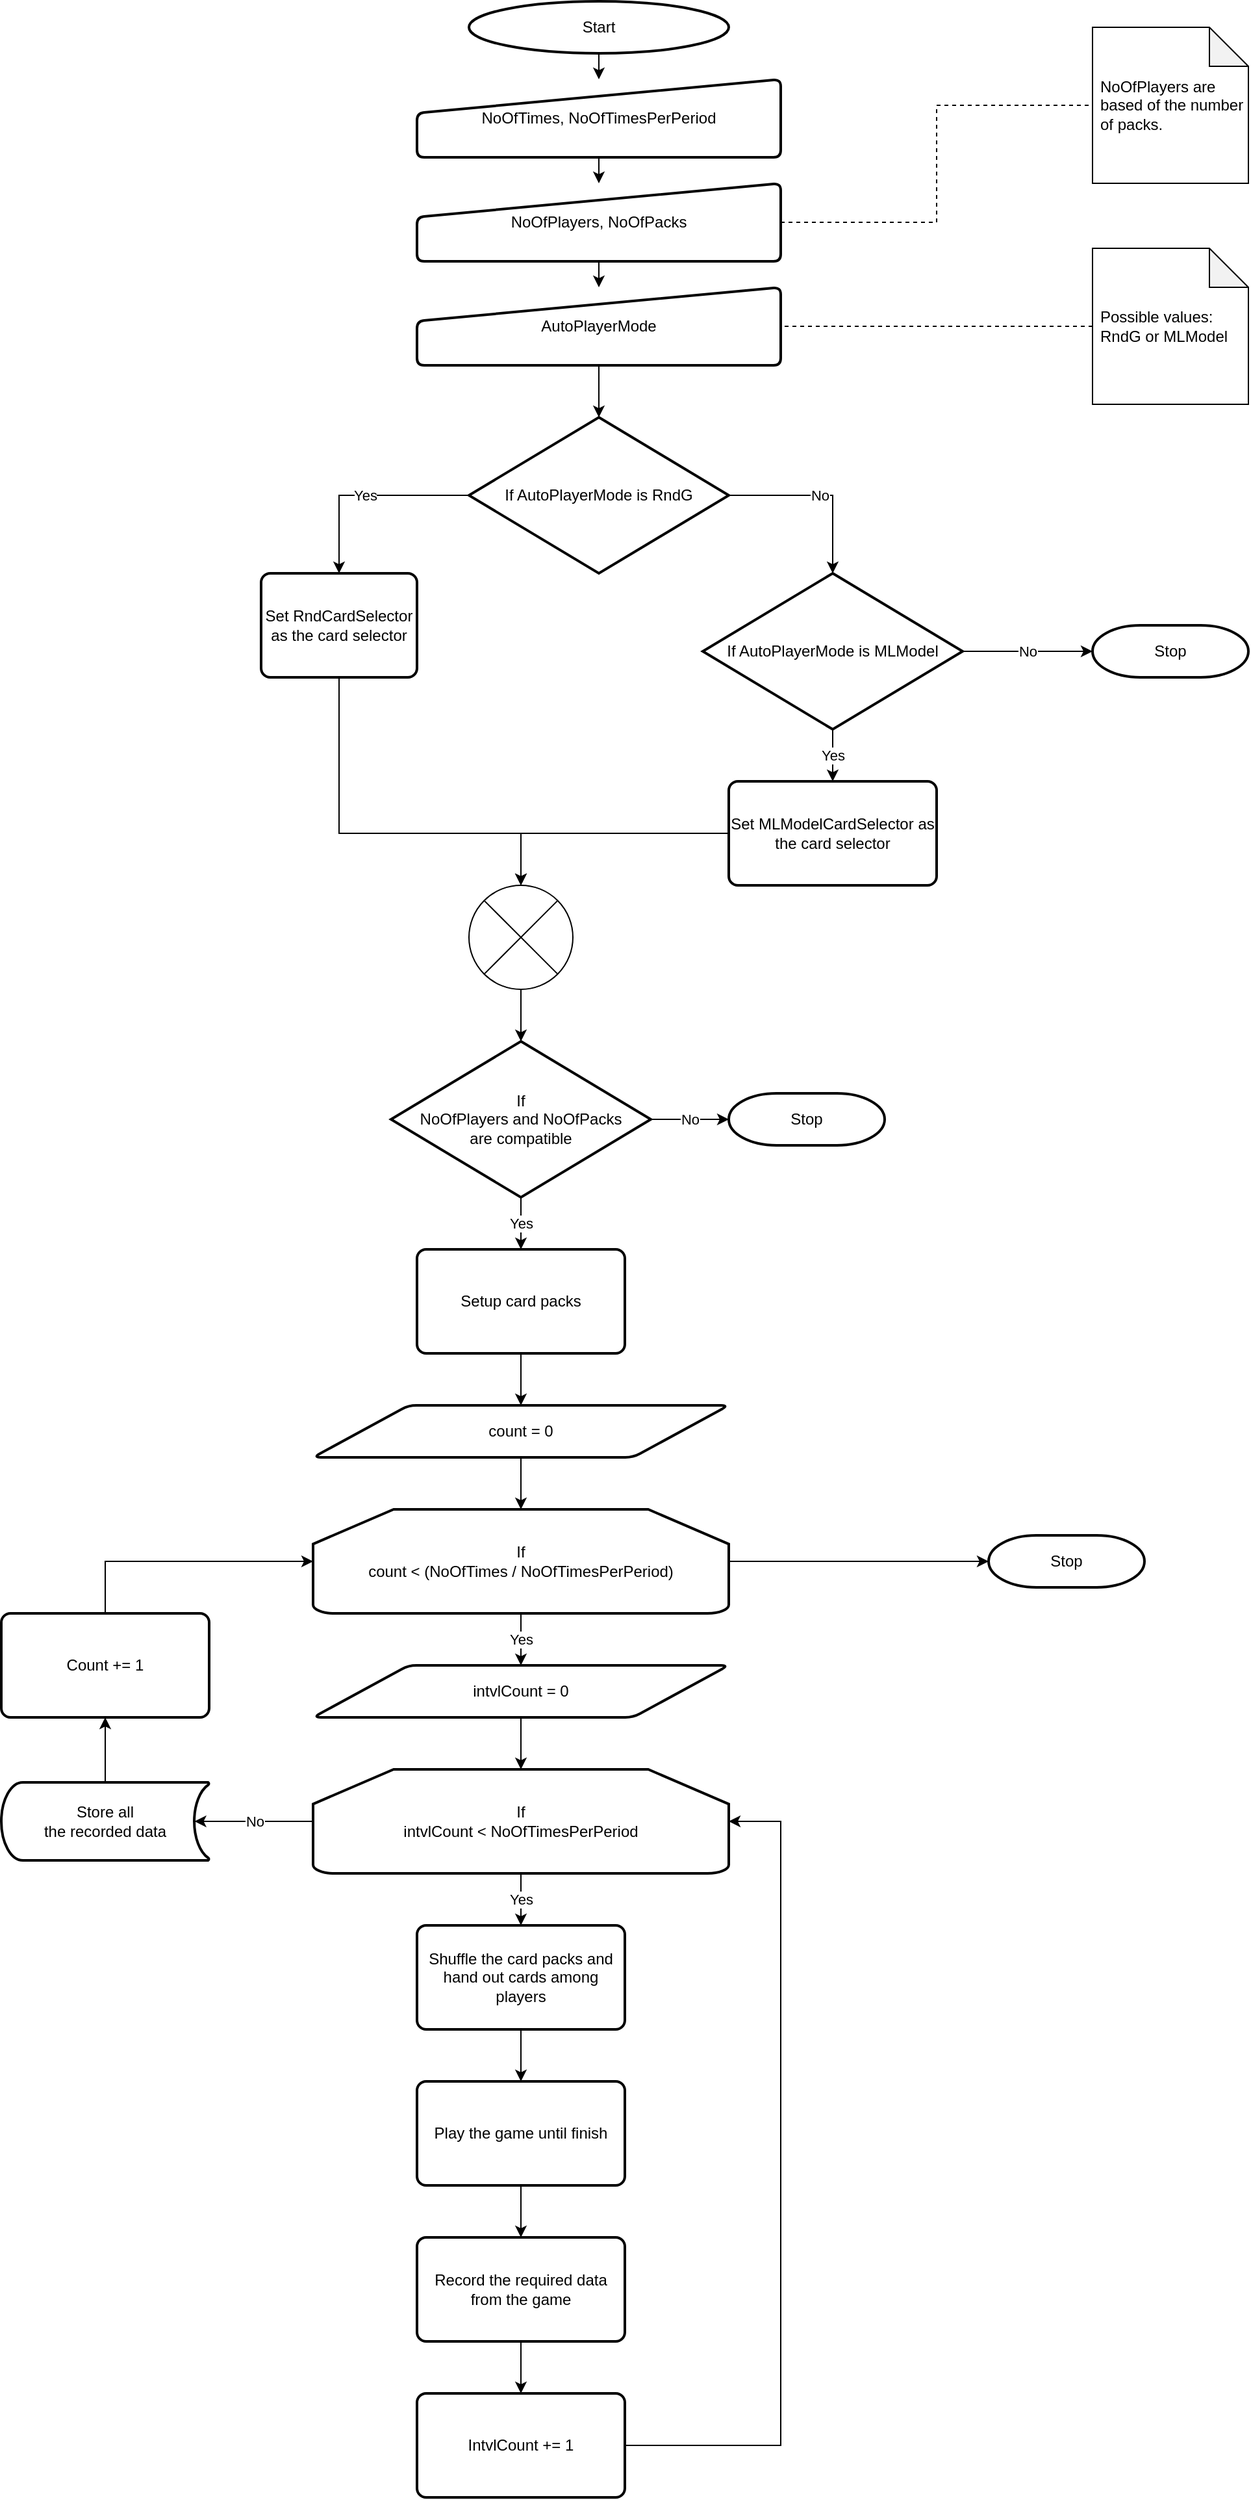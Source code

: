 <mxfile version="13.6.2" type="device" pages="3"><diagram id="rg4-JOsAOR8wdzQpw3sh" name="Page-1"><mxGraphModel dx="1718" dy="550" grid="1" gridSize="10" guides="1" tooltips="1" connect="1" arrows="1" fold="1" page="1" pageScale="1" pageWidth="850" pageHeight="1100" math="0" shadow="0"><root><mxCell id="0"/><mxCell id="1" parent="0"/><mxCell id="mirF6EbM2G1z0gTQCu9c-3" style="edgeStyle=orthogonalEdgeStyle;rounded=0;orthogonalLoop=1;jettySize=auto;html=1;exitX=0.5;exitY=1;exitDx=0;exitDy=0;exitPerimeter=0;entryX=0.5;entryY=0;entryDx=0;entryDy=0;" parent="1" source="mirF6EbM2G1z0gTQCu9c-1" target="TNat1JZJNpnymY-zgQLY-14" edge="1"><mxGeometry relative="1" as="geometry"><mxPoint x="300" y="120" as="targetPoint"/></mxGeometry></mxCell><mxCell id="mirF6EbM2G1z0gTQCu9c-1" value="Start" style="strokeWidth=2;html=1;shape=mxgraph.flowchart.start_1;whiteSpace=wrap;" parent="1" vertex="1"><mxGeometry x="200" y="40" width="200" height="40" as="geometry"/></mxCell><mxCell id="mirF6EbM2G1z0gTQCu9c-11" style="edgeStyle=orthogonalEdgeStyle;rounded=0;orthogonalLoop=1;jettySize=auto;html=1;exitX=0.5;exitY=1;exitDx=0;exitDy=0;entryX=0.5;entryY=0;entryDx=0;entryDy=0;startArrow=none;startFill=0;endArrow=classic;endFill=1;" parent="1" source="TNat1JZJNpnymY-zgQLY-14" target="TNat1JZJNpnymY-zgQLY-16" edge="1"><mxGeometry relative="1" as="geometry"><mxPoint x="300" y="160" as="sourcePoint"/><mxPoint x="300" y="200" as="targetPoint"/></mxGeometry></mxCell><mxCell id="mirF6EbM2G1z0gTQCu9c-9" style="edgeStyle=orthogonalEdgeStyle;rounded=0;orthogonalLoop=1;jettySize=auto;html=1;exitX=0.5;exitY=1;exitDx=0;exitDy=0;entryX=0.5;entryY=0;entryDx=0;entryDy=0;entryPerimeter=0;endArrow=classic;endFill=1;startArrow=none;startFill=0;" parent="1" source="TNat1JZJNpnymY-zgQLY-17" target="mirF6EbM2G1z0gTQCu9c-8" edge="1"><mxGeometry relative="1" as="geometry"><mxPoint x="300" y="320" as="sourcePoint"/></mxGeometry></mxCell><mxCell id="mirF6EbM2G1z0gTQCu9c-7" style="edgeStyle=orthogonalEdgeStyle;rounded=0;orthogonalLoop=1;jettySize=auto;html=1;exitX=0;exitY=0.5;exitDx=0;exitDy=0;exitPerimeter=0;dashed=1;endArrow=none;endFill=0;entryX=1;entryY=0.5;entryDx=0;entryDy=0;" parent="1" source="mirF6EbM2G1z0gTQCu9c-6" target="TNat1JZJNpnymY-zgQLY-17" edge="1"><mxGeometry relative="1" as="geometry"><mxPoint x="520" y="330" as="targetPoint"/></mxGeometry></mxCell><mxCell id="mirF6EbM2G1z0gTQCu9c-6" value="Possible values: RndG or MLModel" style="shape=note;whiteSpace=wrap;html=1;backgroundOutline=1;darkOpacity=0.05;align=left;spacingLeft=4;" parent="1" vertex="1"><mxGeometry x="680" y="230" width="120" height="120" as="geometry"/></mxCell><mxCell id="mirF6EbM2G1z0gTQCu9c-16" value="Yes" style="edgeStyle=orthogonalEdgeStyle;rounded=0;orthogonalLoop=1;jettySize=auto;html=1;exitX=0;exitY=0.5;exitDx=0;exitDy=0;exitPerimeter=0;entryX=0.5;entryY=0;entryDx=0;entryDy=0;startArrow=none;startFill=0;endArrow=classic;endFill=1;" parent="1" source="mirF6EbM2G1z0gTQCu9c-8" target="mirF6EbM2G1z0gTQCu9c-15" edge="1"><mxGeometry relative="1" as="geometry"/></mxCell><mxCell id="mirF6EbM2G1z0gTQCu9c-18" value="No" style="edgeStyle=orthogonalEdgeStyle;rounded=0;orthogonalLoop=1;jettySize=auto;html=1;exitX=1;exitY=0.5;exitDx=0;exitDy=0;exitPerimeter=0;entryX=0.5;entryY=0;entryDx=0;entryDy=0;entryPerimeter=0;startArrow=none;startFill=0;endArrow=classic;endFill=1;" parent="1" source="mirF6EbM2G1z0gTQCu9c-8" target="mirF6EbM2G1z0gTQCu9c-17" edge="1"><mxGeometry relative="1" as="geometry"/></mxCell><mxCell id="mirF6EbM2G1z0gTQCu9c-8" value="If AutoPlayerMode is RndG" style="strokeWidth=2;html=1;shape=mxgraph.flowchart.decision;whiteSpace=wrap;align=center;" parent="1" vertex="1"><mxGeometry x="200" y="360" width="200" height="120" as="geometry"/></mxCell><mxCell id="mirF6EbM2G1z0gTQCu9c-12" style="edgeStyle=orthogonalEdgeStyle;rounded=0;orthogonalLoop=1;jettySize=auto;html=1;entryX=0.5;entryY=0;entryDx=0;entryDy=0;startArrow=none;startFill=0;endArrow=classic;endFill=1;exitX=0.5;exitY=1;exitDx=0;exitDy=0;" parent="1" source="TNat1JZJNpnymY-zgQLY-16" target="TNat1JZJNpnymY-zgQLY-17" edge="1"><mxGeometry relative="1" as="geometry"><mxPoint x="460" y="250" as="sourcePoint"/><mxPoint x="300" y="280" as="targetPoint"/></mxGeometry></mxCell><mxCell id="mirF6EbM2G1z0gTQCu9c-14" style="edgeStyle=orthogonalEdgeStyle;rounded=0;orthogonalLoop=1;jettySize=auto;html=1;entryX=0;entryY=0.5;entryDx=0;entryDy=0;entryPerimeter=0;startArrow=none;startFill=0;endArrow=none;endFill=0;dashed=1;exitX=1;exitY=0.5;exitDx=0;exitDy=0;" parent="1" source="TNat1JZJNpnymY-zgQLY-16" target="mirF6EbM2G1z0gTQCu9c-13" edge="1"><mxGeometry relative="1" as="geometry"><mxPoint x="550" y="170" as="sourcePoint"/></mxGeometry></mxCell><mxCell id="mirF6EbM2G1z0gTQCu9c-13" value="NoOfPlayers are based of the number of packs." style="shape=note;whiteSpace=wrap;html=1;backgroundOutline=1;darkOpacity=0.05;align=left;spacingLeft=4;" parent="1" vertex="1"><mxGeometry x="680" y="60" width="120" height="120" as="geometry"/></mxCell><mxCell id="TNat1JZJNpnymY-zgQLY-3" style="edgeStyle=orthogonalEdgeStyle;rounded=0;orthogonalLoop=1;jettySize=auto;html=1;exitX=0.5;exitY=1;exitDx=0;exitDy=0;entryX=0.5;entryY=0;entryDx=0;entryDy=0;entryPerimeter=0;" edge="1" parent="1" source="mirF6EbM2G1z0gTQCu9c-15" target="mirF6EbM2G1z0gTQCu9c-23"><mxGeometry relative="1" as="geometry"><Array as="points"><mxPoint x="100" y="680"/><mxPoint x="240" y="680"/></Array></mxGeometry></mxCell><mxCell id="mirF6EbM2G1z0gTQCu9c-15" value="Set RndCardSelector as the card selector" style="rounded=1;whiteSpace=wrap;html=1;absoluteArcSize=1;arcSize=14;strokeWidth=2;align=center;" parent="1" vertex="1"><mxGeometry x="40" y="480" width="120" height="80" as="geometry"/></mxCell><mxCell id="mirF6EbM2G1z0gTQCu9c-20" value="No" style="edgeStyle=orthogonalEdgeStyle;rounded=0;orthogonalLoop=1;jettySize=auto;html=1;exitX=1;exitY=0.5;exitDx=0;exitDy=0;exitPerimeter=0;entryX=0;entryY=0.5;entryDx=0;entryDy=0;entryPerimeter=0;startArrow=none;startFill=0;endArrow=classic;endFill=1;" parent="1" source="mirF6EbM2G1z0gTQCu9c-17" target="mirF6EbM2G1z0gTQCu9c-19" edge="1"><mxGeometry relative="1" as="geometry"/></mxCell><mxCell id="mirF6EbM2G1z0gTQCu9c-22" value="Yes" style="edgeStyle=orthogonalEdgeStyle;rounded=0;orthogonalLoop=1;jettySize=auto;html=1;exitX=0.5;exitY=1;exitDx=0;exitDy=0;exitPerimeter=0;entryX=0.5;entryY=0;entryDx=0;entryDy=0;startArrow=none;startFill=0;endArrow=classic;endFill=1;" parent="1" source="mirF6EbM2G1z0gTQCu9c-17" target="mirF6EbM2G1z0gTQCu9c-21" edge="1"><mxGeometry relative="1" as="geometry"/></mxCell><mxCell id="mirF6EbM2G1z0gTQCu9c-17" value="If AutoPlayerMode is MLModel" style="strokeWidth=2;html=1;shape=mxgraph.flowchart.decision;whiteSpace=wrap;align=center;" parent="1" vertex="1"><mxGeometry x="380" y="480" width="200" height="120" as="geometry"/></mxCell><mxCell id="mirF6EbM2G1z0gTQCu9c-19" value="Stop" style="strokeWidth=2;html=1;shape=mxgraph.flowchart.terminator;whiteSpace=wrap;align=center;" parent="1" vertex="1"><mxGeometry x="680" y="520" width="120" height="40" as="geometry"/></mxCell><mxCell id="TNat1JZJNpnymY-zgQLY-5" style="edgeStyle=orthogonalEdgeStyle;rounded=0;orthogonalLoop=1;jettySize=auto;html=1;exitX=0;exitY=0.5;exitDx=0;exitDy=0;entryX=0.5;entryY=0;entryDx=0;entryDy=0;entryPerimeter=0;" edge="1" parent="1" source="mirF6EbM2G1z0gTQCu9c-21" target="mirF6EbM2G1z0gTQCu9c-23"><mxGeometry relative="1" as="geometry"/></mxCell><mxCell id="mirF6EbM2G1z0gTQCu9c-21" value="Set MLModelCardSelector as the card selector" style="rounded=1;whiteSpace=wrap;html=1;absoluteArcSize=1;arcSize=14;strokeWidth=2;align=center;" parent="1" vertex="1"><mxGeometry x="400" y="640" width="160" height="80" as="geometry"/></mxCell><mxCell id="TNat1JZJNpnymY-zgQLY-6" style="edgeStyle=orthogonalEdgeStyle;rounded=0;orthogonalLoop=1;jettySize=auto;html=1;exitX=0.5;exitY=1;exitDx=0;exitDy=0;exitPerimeter=0;entryX=0.5;entryY=0;entryDx=0;entryDy=0;entryPerimeter=0;" edge="1" parent="1" source="mirF6EbM2G1z0gTQCu9c-23" target="TNat1JZJNpnymY-zgQLY-2"><mxGeometry relative="1" as="geometry"/></mxCell><mxCell id="mirF6EbM2G1z0gTQCu9c-23" value="" style="verticalLabelPosition=bottom;verticalAlign=top;html=1;shape=mxgraph.flowchart.or;align=center;" parent="1" vertex="1"><mxGeometry x="200" y="720" width="80" height="80" as="geometry"/></mxCell><mxCell id="TNat1JZJNpnymY-zgQLY-8" value="No" style="edgeStyle=orthogonalEdgeStyle;rounded=0;orthogonalLoop=1;jettySize=auto;html=1;exitX=1;exitY=0.5;exitDx=0;exitDy=0;exitPerimeter=0;entryX=0;entryY=0.5;entryDx=0;entryDy=0;entryPerimeter=0;" edge="1" parent="1" source="TNat1JZJNpnymY-zgQLY-2" target="TNat1JZJNpnymY-zgQLY-7"><mxGeometry relative="1" as="geometry"/></mxCell><mxCell id="TNat1JZJNpnymY-zgQLY-10" value="Yes" style="edgeStyle=orthogonalEdgeStyle;rounded=0;orthogonalLoop=1;jettySize=auto;html=1;exitX=0.5;exitY=1;exitDx=0;exitDy=0;exitPerimeter=0;entryX=0.5;entryY=0;entryDx=0;entryDy=0;" edge="1" parent="1" source="TNat1JZJNpnymY-zgQLY-2" target="TNat1JZJNpnymY-zgQLY-9"><mxGeometry relative="1" as="geometry"/></mxCell><mxCell id="TNat1JZJNpnymY-zgQLY-2" value="If &lt;br&gt;NoOfPlayers and NoOfPacks &lt;br&gt;are compatible" style="strokeWidth=2;html=1;shape=mxgraph.flowchart.decision;whiteSpace=wrap;align=center;" vertex="1" parent="1"><mxGeometry x="140" y="840" width="200" height="120" as="geometry"/></mxCell><mxCell id="TNat1JZJNpnymY-zgQLY-7" value="Stop" style="strokeWidth=2;html=1;shape=mxgraph.flowchart.terminator;whiteSpace=wrap;align=center;" vertex="1" parent="1"><mxGeometry x="400" y="880" width="120" height="40" as="geometry"/></mxCell><mxCell id="TNat1JZJNpnymY-zgQLY-19" style="edgeStyle=orthogonalEdgeStyle;rounded=0;orthogonalLoop=1;jettySize=auto;html=1;exitX=0.5;exitY=1;exitDx=0;exitDy=0;entryX=0.5;entryY=0;entryDx=0;entryDy=0;" edge="1" parent="1" source="TNat1JZJNpnymY-zgQLY-9" target="TNat1JZJNpnymY-zgQLY-18"><mxGeometry relative="1" as="geometry"/></mxCell><mxCell id="TNat1JZJNpnymY-zgQLY-9" value="Setup card packs" style="rounded=1;whiteSpace=wrap;html=1;absoluteArcSize=1;arcSize=14;strokeWidth=2;align=center;" vertex="1" parent="1"><mxGeometry x="160" y="1000" width="160" height="80" as="geometry"/></mxCell><mxCell id="TNat1JZJNpnymY-zgQLY-23" value="Yes" style="edgeStyle=orthogonalEdgeStyle;rounded=0;orthogonalLoop=1;jettySize=auto;html=1;exitX=0.5;exitY=1;exitDx=0;exitDy=0;exitPerimeter=0;entryX=0.5;entryY=0;entryDx=0;entryDy=0;" edge="1" parent="1" source="TNat1JZJNpnymY-zgQLY-13" target="TNat1JZJNpnymY-zgQLY-21"><mxGeometry relative="1" as="geometry"/></mxCell><mxCell id="TNat1JZJNpnymY-zgQLY-41" style="edgeStyle=orthogonalEdgeStyle;rounded=0;orthogonalLoop=1;jettySize=auto;html=1;exitX=1;exitY=0.5;exitDx=0;exitDy=0;exitPerimeter=0;entryX=0;entryY=0.5;entryDx=0;entryDy=0;entryPerimeter=0;" edge="1" parent="1" source="TNat1JZJNpnymY-zgQLY-13" target="TNat1JZJNpnymY-zgQLY-40"><mxGeometry relative="1" as="geometry"/></mxCell><mxCell id="TNat1JZJNpnymY-zgQLY-13" value="If &lt;br&gt;count &amp;lt; (NoOfTimes / NoOfTimesPerPeriod)" style="strokeWidth=2;html=1;shape=mxgraph.flowchart.loop_limit;whiteSpace=wrap;align=center;" vertex="1" parent="1"><mxGeometry x="80" y="1200" width="320" height="80" as="geometry"/></mxCell><mxCell id="TNat1JZJNpnymY-zgQLY-14" value="&lt;span&gt;NoOfTimes, NoOfTimesPerPeriod&lt;/span&gt;" style="html=1;strokeWidth=2;shape=manualInput;whiteSpace=wrap;rounded=1;size=26;arcSize=11;align=center;" vertex="1" parent="1"><mxGeometry x="160" y="100" width="280" height="60" as="geometry"/></mxCell><mxCell id="TNat1JZJNpnymY-zgQLY-16" value="&lt;span&gt;NoOfPlayers, NoOfPacks&lt;/span&gt;" style="html=1;strokeWidth=2;shape=manualInput;whiteSpace=wrap;rounded=1;size=26;arcSize=11;align=center;" vertex="1" parent="1"><mxGeometry x="160" y="180" width="280" height="60" as="geometry"/></mxCell><mxCell id="TNat1JZJNpnymY-zgQLY-17" value="AutoPlayerMode" style="html=1;strokeWidth=2;shape=manualInput;whiteSpace=wrap;rounded=1;size=26;arcSize=11;align=center;" vertex="1" parent="1"><mxGeometry x="160" y="260" width="280" height="60" as="geometry"/></mxCell><mxCell id="TNat1JZJNpnymY-zgQLY-20" style="edgeStyle=orthogonalEdgeStyle;rounded=0;orthogonalLoop=1;jettySize=auto;html=1;exitX=0.5;exitY=1;exitDx=0;exitDy=0;entryX=0.5;entryY=0;entryDx=0;entryDy=0;entryPerimeter=0;" edge="1" parent="1" source="TNat1JZJNpnymY-zgQLY-18" target="TNat1JZJNpnymY-zgQLY-13"><mxGeometry relative="1" as="geometry"/></mxCell><mxCell id="TNat1JZJNpnymY-zgQLY-18" value="count = 0" style="shape=parallelogram;html=1;strokeWidth=2;perimeter=parallelogramPerimeter;whiteSpace=wrap;rounded=1;arcSize=12;size=0.23;align=center;" vertex="1" parent="1"><mxGeometry x="80" y="1120" width="320" height="40" as="geometry"/></mxCell><mxCell id="TNat1JZJNpnymY-zgQLY-25" style="edgeStyle=orthogonalEdgeStyle;rounded=0;orthogonalLoop=1;jettySize=auto;html=1;exitX=0.5;exitY=1;exitDx=0;exitDy=0;entryX=0.5;entryY=0;entryDx=0;entryDy=0;entryPerimeter=0;" edge="1" parent="1" source="TNat1JZJNpnymY-zgQLY-21" target="TNat1JZJNpnymY-zgQLY-24"><mxGeometry relative="1" as="geometry"/></mxCell><mxCell id="TNat1JZJNpnymY-zgQLY-21" value="intvlCount = 0" style="shape=parallelogram;html=1;strokeWidth=2;perimeter=parallelogramPerimeter;whiteSpace=wrap;rounded=1;arcSize=12;size=0.23;align=center;" vertex="1" parent="1"><mxGeometry x="80" y="1320" width="320" height="40" as="geometry"/></mxCell><mxCell id="TNat1JZJNpnymY-zgQLY-27" value="Yes" style="edgeStyle=orthogonalEdgeStyle;rounded=0;orthogonalLoop=1;jettySize=auto;html=1;exitX=0.5;exitY=1;exitDx=0;exitDy=0;exitPerimeter=0;entryX=0.5;entryY=0;entryDx=0;entryDy=0;" edge="1" parent="1" source="TNat1JZJNpnymY-zgQLY-24" target="TNat1JZJNpnymY-zgQLY-26"><mxGeometry relative="1" as="geometry"/></mxCell><mxCell id="TNat1JZJNpnymY-zgQLY-38" value="No" style="edgeStyle=orthogonalEdgeStyle;rounded=0;orthogonalLoop=1;jettySize=auto;html=1;exitX=0;exitY=0.5;exitDx=0;exitDy=0;exitPerimeter=0;entryX=0.93;entryY=0.5;entryDx=0;entryDy=0;entryPerimeter=0;" edge="1" parent="1" source="TNat1JZJNpnymY-zgQLY-24" target="2hYtZBpiCUNt8PHD8jyT-2"><mxGeometry relative="1" as="geometry"/></mxCell><mxCell id="TNat1JZJNpnymY-zgQLY-24" value="If &lt;br&gt;intvlCount &amp;lt; NoOfTimesPerPeriod" style="strokeWidth=2;html=1;shape=mxgraph.flowchart.loop_limit;whiteSpace=wrap;align=center;" vertex="1" parent="1"><mxGeometry x="80" y="1400" width="320" height="80" as="geometry"/></mxCell><mxCell id="TNat1JZJNpnymY-zgQLY-29" style="edgeStyle=orthogonalEdgeStyle;rounded=0;orthogonalLoop=1;jettySize=auto;html=1;exitX=0.5;exitY=1;exitDx=0;exitDy=0;entryX=0.5;entryY=0;entryDx=0;entryDy=0;" edge="1" parent="1" source="TNat1JZJNpnymY-zgQLY-26" target="TNat1JZJNpnymY-zgQLY-28"><mxGeometry relative="1" as="geometry"/></mxCell><mxCell id="TNat1JZJNpnymY-zgQLY-26" value="Shuffle the card packs and hand out cards among players" style="rounded=1;whiteSpace=wrap;html=1;absoluteArcSize=1;arcSize=14;strokeWidth=2;align=center;" vertex="1" parent="1"><mxGeometry x="160" y="1520" width="160" height="80" as="geometry"/></mxCell><mxCell id="TNat1JZJNpnymY-zgQLY-31" style="edgeStyle=orthogonalEdgeStyle;rounded=0;orthogonalLoop=1;jettySize=auto;html=1;exitX=0.5;exitY=1;exitDx=0;exitDy=0;entryX=0.5;entryY=0;entryDx=0;entryDy=0;" edge="1" parent="1" source="TNat1JZJNpnymY-zgQLY-28" target="TNat1JZJNpnymY-zgQLY-30"><mxGeometry relative="1" as="geometry"/></mxCell><mxCell id="TNat1JZJNpnymY-zgQLY-28" value="Play the game until finish" style="rounded=1;whiteSpace=wrap;html=1;absoluteArcSize=1;arcSize=14;strokeWidth=2;align=center;" vertex="1" parent="1"><mxGeometry x="160" y="1640" width="160" height="80" as="geometry"/></mxCell><mxCell id="TNat1JZJNpnymY-zgQLY-33" style="edgeStyle=orthogonalEdgeStyle;rounded=0;orthogonalLoop=1;jettySize=auto;html=1;exitX=0.5;exitY=1;exitDx=0;exitDy=0;entryX=0.5;entryY=0;entryDx=0;entryDy=0;" edge="1" parent="1" source="TNat1JZJNpnymY-zgQLY-30" target="TNat1JZJNpnymY-zgQLY-32"><mxGeometry relative="1" as="geometry"/></mxCell><mxCell id="TNat1JZJNpnymY-zgQLY-30" value="Record the required data from the game" style="rounded=1;whiteSpace=wrap;html=1;absoluteArcSize=1;arcSize=14;strokeWidth=2;align=center;" vertex="1" parent="1"><mxGeometry x="160" y="1760" width="160" height="80" as="geometry"/></mxCell><mxCell id="TNat1JZJNpnymY-zgQLY-34" style="edgeStyle=orthogonalEdgeStyle;rounded=0;orthogonalLoop=1;jettySize=auto;html=1;exitX=1;exitY=0.5;exitDx=0;exitDy=0;entryX=1;entryY=0.5;entryDx=0;entryDy=0;entryPerimeter=0;" edge="1" parent="1" source="TNat1JZJNpnymY-zgQLY-32" target="TNat1JZJNpnymY-zgQLY-24"><mxGeometry relative="1" as="geometry"><Array as="points"><mxPoint x="440" y="1920"/><mxPoint x="440" y="1440"/></Array></mxGeometry></mxCell><mxCell id="TNat1JZJNpnymY-zgQLY-32" value="IntvlCount += 1" style="rounded=1;whiteSpace=wrap;html=1;absoluteArcSize=1;arcSize=14;strokeWidth=2;align=center;" vertex="1" parent="1"><mxGeometry x="160" y="1880" width="160" height="80" as="geometry"/></mxCell><mxCell id="TNat1JZJNpnymY-zgQLY-39" style="edgeStyle=orthogonalEdgeStyle;rounded=0;orthogonalLoop=1;jettySize=auto;html=1;exitX=0.5;exitY=0;exitDx=0;exitDy=0;entryX=0;entryY=0.5;entryDx=0;entryDy=0;entryPerimeter=0;" edge="1" parent="1" source="TNat1JZJNpnymY-zgQLY-36" target="TNat1JZJNpnymY-zgQLY-13"><mxGeometry relative="1" as="geometry"/></mxCell><mxCell id="TNat1JZJNpnymY-zgQLY-36" value="Count += 1" style="rounded=1;whiteSpace=wrap;html=1;absoluteArcSize=1;arcSize=14;strokeWidth=2;align=center;" vertex="1" parent="1"><mxGeometry x="-160" y="1280" width="160" height="80" as="geometry"/></mxCell><mxCell id="TNat1JZJNpnymY-zgQLY-40" value="Stop" style="strokeWidth=2;html=1;shape=mxgraph.flowchart.terminator;whiteSpace=wrap;align=center;" vertex="1" parent="1"><mxGeometry x="600" y="1220" width="120" height="40" as="geometry"/></mxCell><mxCell id="2hYtZBpiCUNt8PHD8jyT-3" style="edgeStyle=orthogonalEdgeStyle;rounded=0;orthogonalLoop=1;jettySize=auto;html=1;exitX=0.5;exitY=0;exitDx=0;exitDy=0;exitPerimeter=0;entryX=0.5;entryY=1;entryDx=0;entryDy=0;" edge="1" parent="1" source="2hYtZBpiCUNt8PHD8jyT-2" target="TNat1JZJNpnymY-zgQLY-36"><mxGeometry relative="1" as="geometry"/></mxCell><mxCell id="2hYtZBpiCUNt8PHD8jyT-2" value="Store all &lt;br&gt;the recorded data" style="strokeWidth=2;html=1;shape=mxgraph.flowchart.stored_data;whiteSpace=wrap;align=center;" vertex="1" parent="1"><mxGeometry x="-160" y="1410" width="160" height="60" as="geometry"/></mxCell></root></mxGraphModel></diagram><diagram id="8RSFYHMSAWZ1WGfgLwsC" name="Page-2"><mxGraphModel dx="868" dy="550" grid="1" gridSize="10" guides="1" tooltips="1" connect="1" arrows="1" fold="1" page="1" pageScale="1" pageWidth="850" pageHeight="1100" math="0" shadow="0"><root><mxCell id="mUhsv-QSCI9xt-vJUrXM-0"/><mxCell id="mUhsv-QSCI9xt-vJUrXM-1" parent="mUhsv-QSCI9xt-vJUrXM-0"/><mxCell id="lchlfxTl5lqBPFXmBJ6j-3" style="edgeStyle=orthogonalEdgeStyle;rounded=0;orthogonalLoop=1;jettySize=auto;html=1;exitX=0.5;exitY=1;exitDx=0;exitDy=0;exitPerimeter=0;entryX=0.5;entryY=0;entryDx=0;entryDy=0;" edge="1" parent="mUhsv-QSCI9xt-vJUrXM-1" source="lchlfxTl5lqBPFXmBJ6j-0" target="lchlfxTl5lqBPFXmBJ6j-2"><mxGeometry relative="1" as="geometry"/></mxCell><mxCell id="lchlfxTl5lqBPFXmBJ6j-0" value="Start" style="strokeWidth=2;html=1;shape=mxgraph.flowchart.start_1;whiteSpace=wrap;align=center;" vertex="1" parent="mUhsv-QSCI9xt-vJUrXM-1"><mxGeometry x="280" y="120" width="120" height="40" as="geometry"/></mxCell><mxCell id="DoX0KlUrOKNGEsAS5zs4-1" style="edgeStyle=orthogonalEdgeStyle;rounded=0;orthogonalLoop=1;jettySize=auto;html=1;exitX=0.5;exitY=1;exitDx=0;exitDy=0;entryX=0.5;entryY=0;entryDx=0;entryDy=0;" edge="1" parent="mUhsv-QSCI9xt-vJUrXM-1" source="lchlfxTl5lqBPFXmBJ6j-2" target="DoX0KlUrOKNGEsAS5zs4-0"><mxGeometry relative="1" as="geometry"/></mxCell><mxCell id="lchlfxTl5lqBPFXmBJ6j-2" value="Players" style="shape=parallelogram;html=1;strokeWidth=2;perimeter=parallelogramPerimeter;whiteSpace=wrap;rounded=1;arcSize=12;size=0.23;align=center;" vertex="1" parent="mUhsv-QSCI9xt-vJUrXM-1"><mxGeometry x="200" y="200" width="280" height="40" as="geometry"/></mxCell><mxCell id="DoX0KlUrOKNGEsAS5zs4-3" style="edgeStyle=orthogonalEdgeStyle;rounded=0;orthogonalLoop=1;jettySize=auto;html=1;exitX=0.5;exitY=1;exitDx=0;exitDy=0;entryX=0.5;entryY=0;entryDx=0;entryDy=0;" edge="1" parent="mUhsv-QSCI9xt-vJUrXM-1" source="DoX0KlUrOKNGEsAS5zs4-0" target="DoX0KlUrOKNGEsAS5zs4-2"><mxGeometry relative="1" as="geometry"/></mxCell><mxCell id="DoX0KlUrOKNGEsAS5zs4-0" value="CardPacks" style="shape=parallelogram;html=1;strokeWidth=2;perimeter=parallelogramPerimeter;whiteSpace=wrap;rounded=1;arcSize=12;size=0.23;align=center;" vertex="1" parent="mUhsv-QSCI9xt-vJUrXM-1"><mxGeometry x="200" y="280" width="280" height="40" as="geometry"/></mxCell><mxCell id="DoX0KlUrOKNGEsAS5zs4-5" style="edgeStyle=orthogonalEdgeStyle;rounded=0;orthogonalLoop=1;jettySize=auto;html=1;exitX=0.5;exitY=1;exitDx=0;exitDy=0;entryX=0.5;entryY=0;entryDx=0;entryDy=0;" edge="1" parent="mUhsv-QSCI9xt-vJUrXM-1" source="DoX0KlUrOKNGEsAS5zs4-2" target="DoX0KlUrOKNGEsAS5zs4-4"><mxGeometry relative="1" as="geometry"/></mxCell><mxCell id="DoX0KlUrOKNGEsAS5zs4-2" value="Shuffle all the card packs" style="rounded=1;whiteSpace=wrap;html=1;absoluteArcSize=1;arcSize=14;strokeWidth=2;align=center;" vertex="1" parent="mUhsv-QSCI9xt-vJUrXM-1"><mxGeometry x="240" y="360" width="200" height="80" as="geometry"/></mxCell><mxCell id="H3TAxjrI1U50jewHjCrU-1" style="edgeStyle=orthogonalEdgeStyle;rounded=0;orthogonalLoop=1;jettySize=auto;html=1;exitX=0.5;exitY=1;exitDx=0;exitDy=0;entryX=0.5;entryY=0;entryDx=0;entryDy=0;" edge="1" parent="mUhsv-QSCI9xt-vJUrXM-1" source="DoX0KlUrOKNGEsAS5zs4-4" target="H3TAxjrI1U50jewHjCrU-0"><mxGeometry relative="1" as="geometry"/></mxCell><mxCell id="DoX0KlUrOKNGEsAS5zs4-4" value="Hand out cards of the shuffled packs among players" style="rounded=1;whiteSpace=wrap;html=1;absoluteArcSize=1;arcSize=14;strokeWidth=2;align=center;" vertex="1" parent="mUhsv-QSCI9xt-vJUrXM-1"><mxGeometry x="240" y="480" width="200" height="80" as="geometry"/></mxCell><mxCell id="HMVZPpers7_t9jWxR_Ll-1" value="If&amp;nbsp;&lt;br&gt;there are more than one player in the Players" style="strokeWidth=2;html=1;shape=mxgraph.flowchart.loop_limit;whiteSpace=wrap;align=center;" vertex="1" parent="mUhsv-QSCI9xt-vJUrXM-1"><mxGeometry x="200" y="760" width="280" height="80" as="geometry"/></mxCell><mxCell id="H3TAxjrI1U50jewHjCrU-3" style="edgeStyle=orthogonalEdgeStyle;rounded=0;orthogonalLoop=1;jettySize=auto;html=1;exitX=0.5;exitY=1;exitDx=0;exitDy=0;entryX=0.5;entryY=0;entryDx=0;entryDy=0;" edge="1" parent="mUhsv-QSCI9xt-vJUrXM-1" source="H3TAxjrI1U50jewHjCrU-0" target="H3TAxjrI1U50jewHjCrU-2"><mxGeometry relative="1" as="geometry"/></mxCell><mxCell id="H3TAxjrI1U50jewHjCrU-0" value="SelectedPlayer" style="shape=parallelogram;html=1;strokeWidth=2;perimeter=parallelogramPerimeter;whiteSpace=wrap;rounded=1;arcSize=12;size=0.23;align=center;" vertex="1" parent="mUhsv-QSCI9xt-vJUrXM-1"><mxGeometry x="200" y="600" width="280" height="40" as="geometry"/></mxCell><mxCell id="H3TAxjrI1U50jewHjCrU-4" style="edgeStyle=orthogonalEdgeStyle;rounded=0;orthogonalLoop=1;jettySize=auto;html=1;exitX=0.5;exitY=1;exitDx=0;exitDy=0;entryX=0.5;entryY=0;entryDx=0;entryDy=0;entryPerimeter=0;" edge="1" parent="mUhsv-QSCI9xt-vJUrXM-1" source="H3TAxjrI1U50jewHjCrU-2" target="HMVZPpers7_t9jWxR_Ll-1"><mxGeometry relative="1" as="geometry"/></mxCell><mxCell id="H3TAxjrI1U50jewHjCrU-2" value="Select a player randomly" style="rounded=1;whiteSpace=wrap;html=1;absoluteArcSize=1;arcSize=14;strokeWidth=2;align=center;" vertex="1" parent="mUhsv-QSCI9xt-vJUrXM-1"><mxGeometry x="200" y="680" width="280" height="40" as="geometry"/></mxCell><mxCell id="H3TAxjrI1U50jewHjCrU-7" value="If&lt;br&gt;the selected player has cards" style="strokeWidth=2;html=1;shape=mxgraph.flowchart.decision;whiteSpace=wrap;align=center;" vertex="1" parent="mUhsv-QSCI9xt-vJUrXM-1"><mxGeometry x="200" y="880" width="280" height="120" as="geometry"/></mxCell></root></mxGraphModel></diagram><diagram id="CEaaxWE6SIYl4qD63404" name="Page-3"><mxGraphModel dx="868" dy="550" grid="1" gridSize="10" guides="1" tooltips="1" connect="1" arrows="1" fold="1" page="1" pageScale="1" pageWidth="850" pageHeight="1100" math="0" shadow="0"><root><mxCell id="d_bufrcOyQVivqmjqgnl-0"/><mxCell id="d_bufrcOyQVivqmjqgnl-1" parent="d_bufrcOyQVivqmjqgnl-0"/><mxCell id="oNK1l8N609Mxa1D4k86q-1" value="&lt;p style=&quot;margin: 0px ; margin-top: 4px ; text-align: center&quot;&gt;&lt;b&gt;ICardSelector&lt;/b&gt;&lt;/p&gt;&lt;hr size=&quot;1&quot;&gt;&lt;div style=&quot;height: 2px&quot;&gt;&lt;/div&gt;" style="verticalAlign=top;align=left;overflow=fill;fontSize=12;fontFamily=Helvetica;html=1;" vertex="1" parent="d_bufrcOyQVivqmjqgnl-1"><mxGeometry x="160" y="160" width="240" height="40" as="geometry"/></mxCell><mxCell id="oNK1l8N609Mxa1D4k86q-2" value="&lt;p style=&quot;margin: 0px ; margin-top: 4px ; text-align: center&quot;&gt;&lt;b&gt;ICardPackShuffler&lt;/b&gt;&lt;/p&gt;&lt;hr size=&quot;1&quot;&gt;&lt;div style=&quot;height: 2px&quot;&gt;&lt;/div&gt;" style="verticalAlign=top;align=left;overflow=fill;fontSize=12;fontFamily=Helvetica;html=1;" vertex="1" parent="d_bufrcOyQVivqmjqgnl-1"><mxGeometry x="160" y="240" width="240" height="40" as="geometry"/></mxCell><mxCell id="oNK1l8N609Mxa1D4k86q-3" value="&lt;p style=&quot;margin: 0px ; margin-top: 4px ; text-align: center&quot;&gt;&lt;b&gt;IDataRecorder&lt;/b&gt;&lt;/p&gt;&lt;hr size=&quot;1&quot;&gt;&lt;div style=&quot;height: 2px&quot;&gt;&lt;/div&gt;" style="verticalAlign=top;align=left;overflow=fill;fontSize=12;fontFamily=Helvetica;html=1;" vertex="1" parent="d_bufrcOyQVivqmjqgnl-1"><mxGeometry x="160" y="320" width="240" height="40" as="geometry"/></mxCell><mxCell id="oNK1l8N609Mxa1D4k86q-4" value="&lt;p style=&quot;margin: 0px ; margin-top: 4px ; text-align: center&quot;&gt;&lt;b&gt;IDataStorage&lt;/b&gt;&lt;/p&gt;&lt;hr size=&quot;1&quot;&gt;&lt;div style=&quot;height: 2px&quot;&gt;&lt;/div&gt;" style="verticalAlign=top;align=left;overflow=fill;fontSize=12;fontFamily=Helvetica;html=1;" vertex="1" parent="d_bufrcOyQVivqmjqgnl-1"><mxGeometry x="160" y="400" width="240" height="40" as="geometry"/></mxCell><mxCell id="oNK1l8N609Mxa1D4k86q-5" value="&lt;p style=&quot;margin: 0px ; margin-top: 4px ; text-align: center&quot;&gt;&lt;b&gt;CardPack&lt;/b&gt;&lt;/p&gt;&lt;hr size=&quot;1&quot;&gt;&lt;div style=&quot;height: 2px&quot;&gt;&lt;/div&gt;" style="verticalAlign=top;align=left;overflow=fill;fontSize=12;fontFamily=Helvetica;html=1;" vertex="1" parent="d_bufrcOyQVivqmjqgnl-1"><mxGeometry x="440" y="160" width="240" height="40" as="geometry"/></mxCell><mxCell id="oNK1l8N609Mxa1D4k86q-6" value="&lt;p style=&quot;margin: 0px ; margin-top: 4px ; text-align: center&quot;&gt;&lt;b&gt;Card&lt;/b&gt;&lt;/p&gt;&lt;hr size=&quot;1&quot;&gt;&lt;div style=&quot;height: 2px&quot;&gt;&lt;/div&gt;" style="verticalAlign=top;align=left;overflow=fill;fontSize=12;fontFamily=Helvetica;html=1;" vertex="1" parent="d_bufrcOyQVivqmjqgnl-1"><mxGeometry x="760" y="160" width="240" height="40" as="geometry"/></mxCell><mxCell id="oNK1l8N609Mxa1D4k86q-7" value="&lt;p style=&quot;margin: 0px ; margin-top: 4px ; text-align: center&quot;&gt;&lt;b&gt;Player&lt;/b&gt;&lt;/p&gt;&lt;hr size=&quot;1&quot;&gt;&lt;div style=&quot;height: 2px&quot;&gt;&lt;/div&gt;" style="verticalAlign=top;align=left;overflow=fill;fontSize=12;fontFamily=Helvetica;html=1;" vertex="1" parent="d_bufrcOyQVivqmjqgnl-1"><mxGeometry x="440" y="320" width="240" height="40" as="geometry"/></mxCell><mxCell id="oNK1l8N609Mxa1D4k86q-8" value="&lt;p style=&quot;margin: 0px ; margin-top: 4px ; text-align: center&quot;&gt;&lt;b&gt;IPlayManager&lt;/b&gt;&lt;/p&gt;&lt;hr size=&quot;1&quot;&gt;&lt;div style=&quot;height: 2px&quot;&gt;&lt;/div&gt;" style="verticalAlign=top;align=left;overflow=fill;fontSize=12;fontFamily=Helvetica;html=1;" vertex="1" parent="d_bufrcOyQVivqmjqgnl-1"><mxGeometry x="440" y="400" width="240" height="40" as="geometry"/></mxCell><mxCell id="oNK1l8N609Mxa1D4k86q-9" value="&lt;p style=&quot;margin: 0px ; margin-top: 4px ; text-align: center&quot;&gt;&lt;b&gt;ISelectionRuleChecker&lt;/b&gt;&lt;br&gt;&lt;/p&gt;&lt;hr size=&quot;1&quot;&gt;&lt;div style=&quot;height: 2px&quot;&gt;&lt;/div&gt;" style="verticalAlign=top;align=left;overflow=fill;fontSize=12;fontFamily=Helvetica;html=1;" vertex="1" parent="d_bufrcOyQVivqmjqgnl-1"><mxGeometry x="160" y="480" width="240" height="40" as="geometry"/></mxCell></root></mxGraphModel></diagram></mxfile>